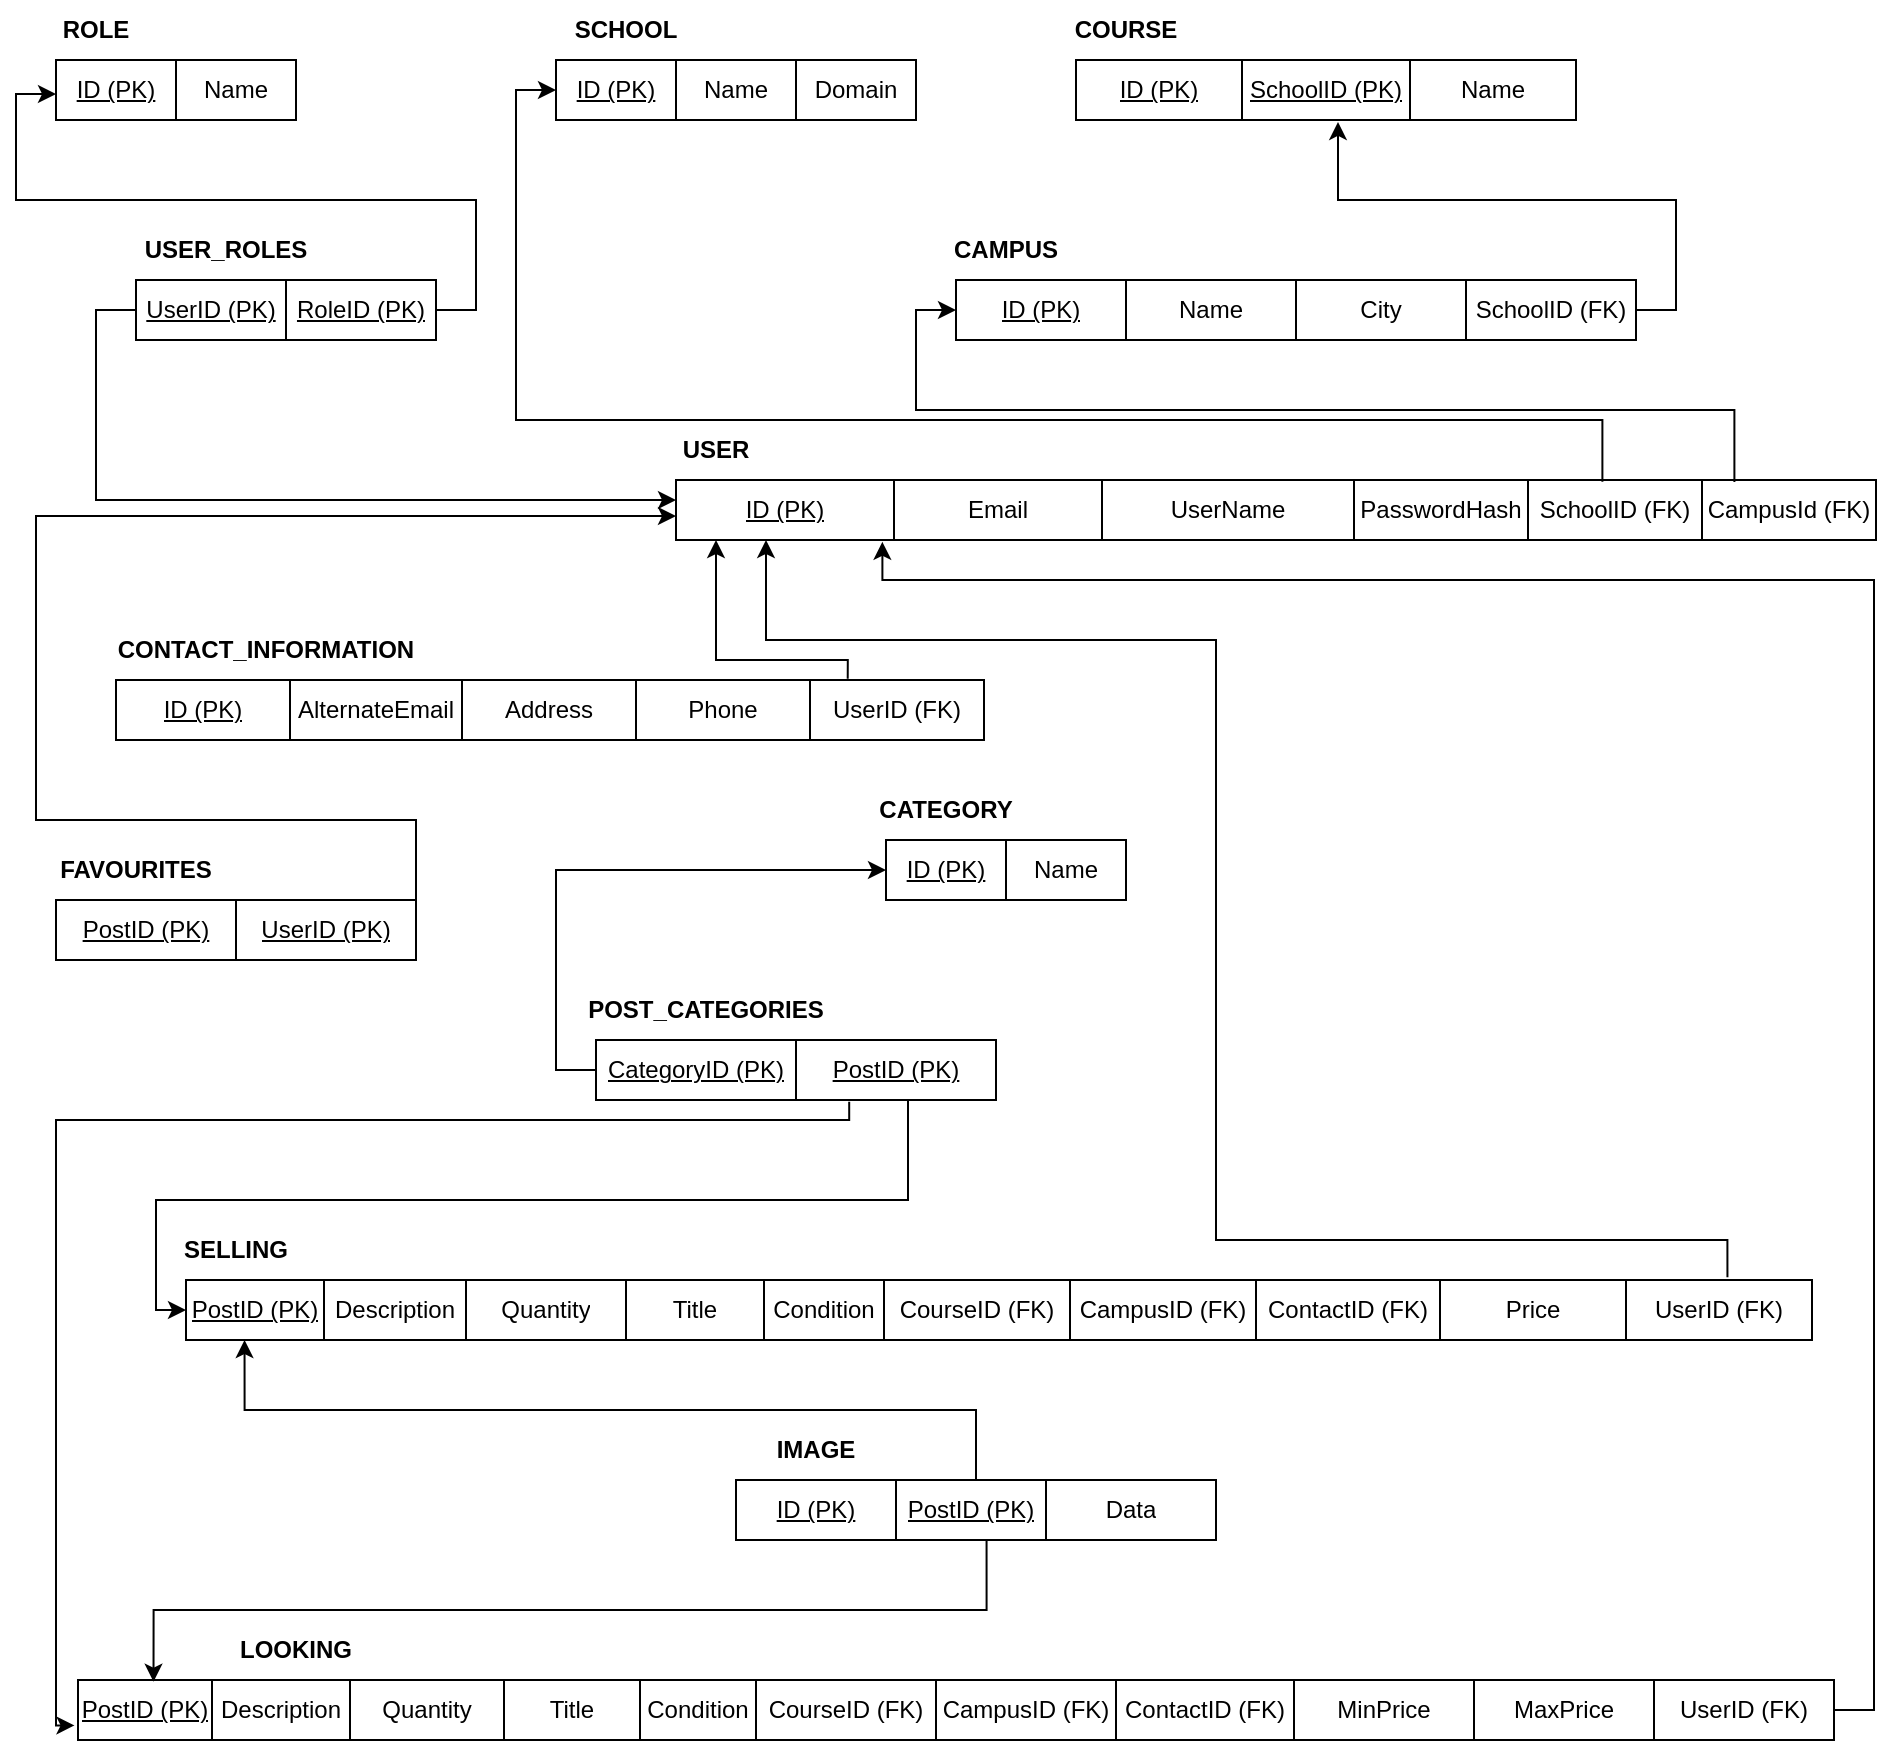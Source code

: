 <mxfile version="16.5.6" type="github">
  <diagram id="AKfI4c0ulszgOo2Bcc6o" name="Page-1">
    <mxGraphModel dx="1927" dy="1206" grid="1" gridSize="10" guides="1" tooltips="1" connect="1" arrows="1" fold="1" page="1" pageScale="1" pageWidth="850" pageHeight="1100" math="0" shadow="0">
      <root>
        <mxCell id="0" />
        <mxCell id="1" parent="0" />
        <mxCell id="g4I0UQG93zWOhLgiDqNm-1" value="&lt;b&gt;USER&lt;/b&gt;" style="text;html=1;strokeColor=none;fillColor=none;align=center;verticalAlign=middle;whiteSpace=wrap;rounded=0;" parent="1" vertex="1">
          <mxGeometry x="320" y="350" width="60" height="30" as="geometry" />
        </mxCell>
        <mxCell id="g4I0UQG93zWOhLgiDqNm-2" value="&lt;b&gt;ROLE&lt;/b&gt;" style="text;html=1;strokeColor=none;fillColor=none;align=center;verticalAlign=middle;whiteSpace=wrap;rounded=0;" parent="1" vertex="1">
          <mxGeometry x="10" y="140" width="60" height="30" as="geometry" />
        </mxCell>
        <mxCell id="g4I0UQG93zWOhLgiDqNm-3" value="&lt;b&gt;USER_ROLES&lt;/b&gt;" style="text;html=1;strokeColor=none;fillColor=none;align=center;verticalAlign=middle;whiteSpace=wrap;rounded=0;" parent="1" vertex="1">
          <mxGeometry x="60" y="250" width="90" height="30" as="geometry" />
        </mxCell>
        <mxCell id="g4I0UQG93zWOhLgiDqNm-4" value="&lt;b&gt;SELLING&lt;/b&gt;" style="text;html=1;strokeColor=none;fillColor=none;align=center;verticalAlign=middle;whiteSpace=wrap;rounded=0;" parent="1" vertex="1">
          <mxGeometry x="80" y="750" width="60" height="30" as="geometry" />
        </mxCell>
        <mxCell id="g4I0UQG93zWOhLgiDqNm-5" value="&lt;b&gt;CONTACT_INFORMATION&lt;/b&gt;" style="text;html=1;strokeColor=none;fillColor=none;align=center;verticalAlign=middle;whiteSpace=wrap;rounded=0;" parent="1" vertex="1">
          <mxGeometry x="50" y="450" width="150" height="30" as="geometry" />
        </mxCell>
        <mxCell id="g4I0UQG93zWOhLgiDqNm-6" value="&lt;b&gt;CAMPUS&lt;/b&gt;" style="text;html=1;strokeColor=none;fillColor=none;align=center;verticalAlign=middle;whiteSpace=wrap;rounded=0;" parent="1" vertex="1">
          <mxGeometry x="460" y="250" width="70" height="30" as="geometry" />
        </mxCell>
        <mxCell id="g4I0UQG93zWOhLgiDqNm-7" value="&lt;b&gt;SCHOOL&lt;/b&gt;" style="text;html=1;strokeColor=none;fillColor=none;align=center;verticalAlign=middle;whiteSpace=wrap;rounded=0;" parent="1" vertex="1">
          <mxGeometry x="270" y="140" width="70" height="30" as="geometry" />
        </mxCell>
        <mxCell id="g4I0UQG93zWOhLgiDqNm-8" value="&lt;b&gt;COURSE&lt;/b&gt;" style="text;html=1;strokeColor=none;fillColor=none;align=center;verticalAlign=middle;whiteSpace=wrap;rounded=0;" parent="1" vertex="1">
          <mxGeometry x="520" y="140" width="70" height="30" as="geometry" />
        </mxCell>
        <mxCell id="g4I0UQG93zWOhLgiDqNm-9" value="&lt;b&gt;CATEGORY&lt;/b&gt;" style="text;html=1;strokeColor=none;fillColor=none;align=center;verticalAlign=middle;whiteSpace=wrap;rounded=0;" parent="1" vertex="1">
          <mxGeometry x="425" y="530" width="80" height="30" as="geometry" />
        </mxCell>
        <mxCell id="g4I0UQG93zWOhLgiDqNm-10" value="&lt;b&gt;POST_CATEGORIES&lt;/b&gt;" style="text;html=1;strokeColor=none;fillColor=none;align=center;verticalAlign=middle;whiteSpace=wrap;rounded=0;" parent="1" vertex="1">
          <mxGeometry x="280" y="630" width="130" height="30" as="geometry" />
        </mxCell>
        <mxCell id="g4I0UQG93zWOhLgiDqNm-11" value="" style="shape=table;startSize=0;container=1;collapsible=0;childLayout=tableLayout;" parent="1" vertex="1">
          <mxGeometry x="330" y="380" width="600" height="30" as="geometry" />
        </mxCell>
        <mxCell id="g4I0UQG93zWOhLgiDqNm-12" value="" style="shape=tableRow;horizontal=0;startSize=0;swimlaneHead=0;swimlaneBody=0;top=0;left=0;bottom=0;right=0;collapsible=0;dropTarget=0;fillColor=none;points=[[0,0.5],[1,0.5]];portConstraint=eastwest;" parent="g4I0UQG93zWOhLgiDqNm-11" vertex="1">
          <mxGeometry width="600" height="30" as="geometry" />
        </mxCell>
        <mxCell id="g4I0UQG93zWOhLgiDqNm-13" value="&lt;u&gt;ID (PK)&lt;/u&gt;" style="shape=partialRectangle;html=1;whiteSpace=wrap;connectable=0;overflow=hidden;fillColor=none;top=0;left=0;bottom=0;right=0;pointerEvents=1;" parent="g4I0UQG93zWOhLgiDqNm-12" vertex="1">
          <mxGeometry width="109" height="30" as="geometry">
            <mxRectangle width="109" height="30" as="alternateBounds" />
          </mxGeometry>
        </mxCell>
        <mxCell id="g4I0UQG93zWOhLgiDqNm-14" value="Email" style="shape=partialRectangle;html=1;whiteSpace=wrap;connectable=0;overflow=hidden;fillColor=none;top=0;left=0;bottom=0;right=0;pointerEvents=1;" parent="g4I0UQG93zWOhLgiDqNm-12" vertex="1">
          <mxGeometry x="109" width="104" height="30" as="geometry">
            <mxRectangle width="104" height="30" as="alternateBounds" />
          </mxGeometry>
        </mxCell>
        <mxCell id="g4I0UQG93zWOhLgiDqNm-15" value="UserName" style="shape=partialRectangle;html=1;whiteSpace=wrap;connectable=0;overflow=hidden;fillColor=none;top=0;left=0;bottom=0;right=0;pointerEvents=1;" parent="g4I0UQG93zWOhLgiDqNm-12" vertex="1">
          <mxGeometry x="213" width="126" height="30" as="geometry">
            <mxRectangle width="126" height="30" as="alternateBounds" />
          </mxGeometry>
        </mxCell>
        <mxCell id="g4I0UQG93zWOhLgiDqNm-16" value="PasswordHash" style="shape=partialRectangle;html=1;whiteSpace=wrap;connectable=0;overflow=hidden;fillColor=none;top=0;left=0;bottom=0;right=0;pointerEvents=1;" parent="g4I0UQG93zWOhLgiDqNm-12" vertex="1">
          <mxGeometry x="339" width="87" height="30" as="geometry">
            <mxRectangle width="87" height="30" as="alternateBounds" />
          </mxGeometry>
        </mxCell>
        <mxCell id="g4I0UQG93zWOhLgiDqNm-17" value="SchoolID (FK)" style="shape=partialRectangle;html=1;whiteSpace=wrap;connectable=0;overflow=hidden;fillColor=none;top=0;left=0;bottom=0;right=0;pointerEvents=1;" parent="g4I0UQG93zWOhLgiDqNm-12" vertex="1">
          <mxGeometry x="426" width="87" height="30" as="geometry">
            <mxRectangle width="87" height="30" as="alternateBounds" />
          </mxGeometry>
        </mxCell>
        <mxCell id="g4I0UQG93zWOhLgiDqNm-18" value="CampusId (FK)" style="shape=partialRectangle;html=1;whiteSpace=wrap;connectable=0;overflow=hidden;fillColor=none;top=0;left=0;bottom=0;right=0;pointerEvents=1;" parent="g4I0UQG93zWOhLgiDqNm-12" vertex="1">
          <mxGeometry x="513" width="87" height="30" as="geometry">
            <mxRectangle width="87" height="30" as="alternateBounds" />
          </mxGeometry>
        </mxCell>
        <mxCell id="g4I0UQG93zWOhLgiDqNm-19" value="" style="shape=table;startSize=0;container=1;collapsible=0;childLayout=tableLayout;" parent="1" vertex="1">
          <mxGeometry x="20" y="170" width="120" height="30" as="geometry" />
        </mxCell>
        <mxCell id="g4I0UQG93zWOhLgiDqNm-20" value="" style="shape=tableRow;horizontal=0;startSize=0;swimlaneHead=0;swimlaneBody=0;top=0;left=0;bottom=0;right=0;collapsible=0;dropTarget=0;fillColor=none;points=[[0.45,1,0,0,45],[1,0.5,0,0,0]];portConstraint=eastwest;" parent="g4I0UQG93zWOhLgiDqNm-19" vertex="1">
          <mxGeometry width="120" height="30" as="geometry" />
        </mxCell>
        <mxCell id="g4I0UQG93zWOhLgiDqNm-21" value="&lt;u&gt;ID (PK)&lt;/u&gt;" style="shape=partialRectangle;html=1;whiteSpace=wrap;connectable=0;overflow=hidden;fillColor=none;top=0;left=0;bottom=0;right=0;pointerEvents=1;" parent="g4I0UQG93zWOhLgiDqNm-20" vertex="1">
          <mxGeometry width="60" height="30" as="geometry">
            <mxRectangle width="60" height="30" as="alternateBounds" />
          </mxGeometry>
        </mxCell>
        <mxCell id="g4I0UQG93zWOhLgiDqNm-22" value="Name" style="shape=partialRectangle;html=1;whiteSpace=wrap;connectable=0;overflow=hidden;fillColor=none;top=0;left=0;bottom=0;right=0;pointerEvents=1;" parent="g4I0UQG93zWOhLgiDqNm-20" vertex="1">
          <mxGeometry x="60" width="60" height="30" as="geometry">
            <mxRectangle width="60" height="30" as="alternateBounds" />
          </mxGeometry>
        </mxCell>
        <mxCell id="g4I0UQG93zWOhLgiDqNm-23" value="" style="shape=table;startSize=0;container=1;collapsible=0;childLayout=tableLayout;points=[[0,0,0,0,0],[0,0.27,0,0,0],[0,0.5,0,0,0],[0,0.73,0,0,0],[0,1,0,0,0],[0.1,1,0,0,0],[0.17,1,0,0,0],[0.25,0,0,0,0],[0.5,0,0,0,0],[0.5,1,0,0,0],[0.75,0,0,0,0],[0.75,1,0,0,0],[1,0,0,0,0],[1,0.27,0,0,0],[1,0.5,0,0,0],[1,0.77,0,0,0],[1,1,0,0,0]];" parent="1" vertex="1">
          <mxGeometry x="60" y="280" width="150" height="30" as="geometry" />
        </mxCell>
        <mxCell id="g4I0UQG93zWOhLgiDqNm-24" value="" style="shape=tableRow;horizontal=0;startSize=0;swimlaneHead=0;swimlaneBody=0;top=0;left=0;bottom=0;right=0;collapsible=0;dropTarget=0;fillColor=none;points=[[0,0.5],[1,0.5]];portConstraint=eastwest;" parent="g4I0UQG93zWOhLgiDqNm-23" vertex="1">
          <mxGeometry width="150" height="30" as="geometry" />
        </mxCell>
        <mxCell id="g4I0UQG93zWOhLgiDqNm-25" value="&lt;u&gt;UserID (PK)&lt;/u&gt;" style="shape=partialRectangle;html=1;whiteSpace=wrap;connectable=0;overflow=hidden;fillColor=none;top=0;left=0;bottom=0;right=0;pointerEvents=1;" parent="g4I0UQG93zWOhLgiDqNm-24" vertex="1">
          <mxGeometry width="75" height="30" as="geometry">
            <mxRectangle width="75" height="30" as="alternateBounds" />
          </mxGeometry>
        </mxCell>
        <mxCell id="g4I0UQG93zWOhLgiDqNm-26" value="&lt;u&gt;RoleID (PK)&lt;/u&gt;" style="shape=partialRectangle;html=1;whiteSpace=wrap;connectable=0;overflow=hidden;fillColor=none;top=0;left=0;bottom=0;right=0;pointerEvents=1;" parent="g4I0UQG93zWOhLgiDqNm-24" vertex="1">
          <mxGeometry x="75" width="75" height="30" as="geometry">
            <mxRectangle width="75" height="30" as="alternateBounds" />
          </mxGeometry>
        </mxCell>
        <mxCell id="g4I0UQG93zWOhLgiDqNm-27" value="" style="shape=table;startSize=0;container=1;collapsible=0;childLayout=tableLayout;" parent="1" vertex="1">
          <mxGeometry x="85" y="780" width="813" height="30" as="geometry" />
        </mxCell>
        <mxCell id="g4I0UQG93zWOhLgiDqNm-28" value="" style="shape=tableRow;horizontal=0;startSize=0;swimlaneHead=0;swimlaneBody=0;top=0;left=0;bottom=0;right=0;collapsible=0;dropTarget=0;fillColor=none;points=[[0,0.5],[1,0.5]];portConstraint=eastwest;" parent="g4I0UQG93zWOhLgiDqNm-27" vertex="1">
          <mxGeometry width="813" height="30" as="geometry" />
        </mxCell>
        <mxCell id="g4I0UQG93zWOhLgiDqNm-29" value="&lt;u&gt;PostID (PK)&lt;/u&gt;" style="shape=partialRectangle;html=1;whiteSpace=wrap;connectable=0;overflow=hidden;fillColor=none;top=0;left=0;bottom=0;right=0;pointerEvents=1;" parent="g4I0UQG93zWOhLgiDqNm-28" vertex="1">
          <mxGeometry width="69" height="30" as="geometry">
            <mxRectangle width="69" height="30" as="alternateBounds" />
          </mxGeometry>
        </mxCell>
        <mxCell id="g4I0UQG93zWOhLgiDqNm-30" value="Description" style="shape=partialRectangle;html=1;whiteSpace=wrap;connectable=0;overflow=hidden;fillColor=none;top=0;left=0;bottom=0;right=0;pointerEvents=1;" parent="g4I0UQG93zWOhLgiDqNm-28" vertex="1">
          <mxGeometry x="69" width="71" height="30" as="geometry">
            <mxRectangle width="71" height="30" as="alternateBounds" />
          </mxGeometry>
        </mxCell>
        <mxCell id="g4I0UQG93zWOhLgiDqNm-31" value="Quantity" style="shape=partialRectangle;html=1;whiteSpace=wrap;connectable=0;overflow=hidden;fillColor=none;top=0;left=0;bottom=0;right=0;pointerEvents=1;" parent="g4I0UQG93zWOhLgiDqNm-28" vertex="1">
          <mxGeometry x="140" width="80" height="30" as="geometry">
            <mxRectangle width="80" height="30" as="alternateBounds" />
          </mxGeometry>
        </mxCell>
        <mxCell id="g4I0UQG93zWOhLgiDqNm-32" value="Title" style="shape=partialRectangle;html=1;whiteSpace=wrap;connectable=0;overflow=hidden;fillColor=none;top=0;left=0;bottom=0;right=0;pointerEvents=1;" parent="g4I0UQG93zWOhLgiDqNm-28" vertex="1">
          <mxGeometry x="220" width="69" height="30" as="geometry">
            <mxRectangle width="69" height="30" as="alternateBounds" />
          </mxGeometry>
        </mxCell>
        <mxCell id="g4I0UQG93zWOhLgiDqNm-33" value="Condition" style="shape=partialRectangle;html=1;whiteSpace=wrap;connectable=0;overflow=hidden;fillColor=none;top=0;left=0;bottom=0;right=0;pointerEvents=1;" parent="g4I0UQG93zWOhLgiDqNm-28" vertex="1">
          <mxGeometry x="289" width="60" height="30" as="geometry">
            <mxRectangle width="60" height="30" as="alternateBounds" />
          </mxGeometry>
        </mxCell>
        <mxCell id="g4I0UQG93zWOhLgiDqNm-65" value="CourseID (FK)" style="shape=partialRectangle;html=1;whiteSpace=wrap;connectable=0;overflow=hidden;fillColor=none;top=0;left=0;bottom=0;right=0;pointerEvents=1;" parent="g4I0UQG93zWOhLgiDqNm-28" vertex="1">
          <mxGeometry x="349" width="93" height="30" as="geometry">
            <mxRectangle width="93" height="30" as="alternateBounds" />
          </mxGeometry>
        </mxCell>
        <mxCell id="g4I0UQG93zWOhLgiDqNm-66" value="CampusID (FK)" style="shape=partialRectangle;html=1;whiteSpace=wrap;connectable=0;overflow=hidden;fillColor=none;top=0;left=0;bottom=0;right=0;pointerEvents=1;" parent="g4I0UQG93zWOhLgiDqNm-28" vertex="1">
          <mxGeometry x="442" width="93" height="30" as="geometry">
            <mxRectangle width="93" height="30" as="alternateBounds" />
          </mxGeometry>
        </mxCell>
        <mxCell id="g4I0UQG93zWOhLgiDqNm-67" value="ContactID (FK)" style="shape=partialRectangle;html=1;whiteSpace=wrap;connectable=0;overflow=hidden;fillColor=none;top=0;left=0;bottom=0;right=0;pointerEvents=1;" parent="g4I0UQG93zWOhLgiDqNm-28" vertex="1">
          <mxGeometry x="535" width="92" height="30" as="geometry">
            <mxRectangle width="92" height="30" as="alternateBounds" />
          </mxGeometry>
        </mxCell>
        <mxCell id="g4I0UQG93zWOhLgiDqNm-105" value="Price" style="shape=partialRectangle;html=1;whiteSpace=wrap;connectable=0;overflow=hidden;fillColor=none;top=0;left=0;bottom=0;right=0;pointerEvents=1;" parent="g4I0UQG93zWOhLgiDqNm-28" vertex="1">
          <mxGeometry x="627" width="93" height="30" as="geometry">
            <mxRectangle width="93" height="30" as="alternateBounds" />
          </mxGeometry>
        </mxCell>
        <mxCell id="NINlyLTdHas7buEm1NTN-18" value="UserID (FK)" style="shape=partialRectangle;html=1;whiteSpace=wrap;connectable=0;overflow=hidden;fillColor=none;top=0;left=0;bottom=0;right=0;pointerEvents=1;" vertex="1" parent="g4I0UQG93zWOhLgiDqNm-28">
          <mxGeometry x="720" width="93" height="30" as="geometry">
            <mxRectangle width="93" height="30" as="alternateBounds" />
          </mxGeometry>
        </mxCell>
        <mxCell id="g4I0UQG93zWOhLgiDqNm-34" value="" style="shape=table;startSize=0;container=1;collapsible=0;childLayout=tableLayout;" parent="1" vertex="1">
          <mxGeometry x="270" y="170" width="180" height="30" as="geometry" />
        </mxCell>
        <mxCell id="g4I0UQG93zWOhLgiDqNm-35" value="" style="shape=tableRow;horizontal=0;startSize=0;swimlaneHead=0;swimlaneBody=0;top=0;left=0;bottom=0;right=0;collapsible=0;dropTarget=0;fillColor=none;points=[[0,0.5],[1,0.5]];portConstraint=eastwest;" parent="g4I0UQG93zWOhLgiDqNm-34" vertex="1">
          <mxGeometry width="180" height="30" as="geometry" />
        </mxCell>
        <mxCell id="g4I0UQG93zWOhLgiDqNm-36" value="&lt;u&gt;ID (PK)&lt;/u&gt;" style="shape=partialRectangle;html=1;whiteSpace=wrap;connectable=0;overflow=hidden;fillColor=none;top=0;left=0;bottom=0;right=0;pointerEvents=1;" parent="g4I0UQG93zWOhLgiDqNm-35" vertex="1">
          <mxGeometry width="60" height="30" as="geometry">
            <mxRectangle width="60" height="30" as="alternateBounds" />
          </mxGeometry>
        </mxCell>
        <mxCell id="g4I0UQG93zWOhLgiDqNm-37" value="Name" style="shape=partialRectangle;html=1;whiteSpace=wrap;connectable=0;overflow=hidden;fillColor=none;top=0;left=0;bottom=0;right=0;pointerEvents=1;" parent="g4I0UQG93zWOhLgiDqNm-35" vertex="1">
          <mxGeometry x="60" width="60" height="30" as="geometry">
            <mxRectangle width="60" height="30" as="alternateBounds" />
          </mxGeometry>
        </mxCell>
        <mxCell id="g4I0UQG93zWOhLgiDqNm-38" value="Domain" style="shape=partialRectangle;html=1;whiteSpace=wrap;connectable=0;overflow=hidden;fillColor=none;top=0;left=0;bottom=0;right=0;pointerEvents=1;" parent="g4I0UQG93zWOhLgiDqNm-35" vertex="1">
          <mxGeometry x="120" width="60" height="30" as="geometry">
            <mxRectangle width="60" height="30" as="alternateBounds" />
          </mxGeometry>
        </mxCell>
        <mxCell id="g4I0UQG93zWOhLgiDqNm-39" value="" style="shape=table;startSize=0;container=1;collapsible=0;childLayout=tableLayout;" parent="1" vertex="1">
          <mxGeometry x="470" y="280" width="340" height="30" as="geometry" />
        </mxCell>
        <mxCell id="g4I0UQG93zWOhLgiDqNm-40" value="" style="shape=tableRow;horizontal=0;startSize=0;swimlaneHead=0;swimlaneBody=0;top=0;left=0;bottom=0;right=0;collapsible=0;dropTarget=0;fillColor=none;points=[[0,0.5],[1,0.5]];portConstraint=eastwest;" parent="g4I0UQG93zWOhLgiDqNm-39" vertex="1">
          <mxGeometry width="340" height="30" as="geometry" />
        </mxCell>
        <mxCell id="g4I0UQG93zWOhLgiDqNm-41" value="&lt;u&gt;ID (PK)&lt;/u&gt;" style="shape=partialRectangle;html=1;whiteSpace=wrap;connectable=0;overflow=hidden;fillColor=none;top=0;left=0;bottom=0;right=0;pointerEvents=1;" parent="g4I0UQG93zWOhLgiDqNm-40" vertex="1">
          <mxGeometry width="85" height="30" as="geometry">
            <mxRectangle width="85" height="30" as="alternateBounds" />
          </mxGeometry>
        </mxCell>
        <mxCell id="g4I0UQG93zWOhLgiDqNm-42" value="Name" style="shape=partialRectangle;html=1;whiteSpace=wrap;connectable=0;overflow=hidden;fillColor=none;top=0;left=0;bottom=0;right=0;pointerEvents=1;" parent="g4I0UQG93zWOhLgiDqNm-40" vertex="1">
          <mxGeometry x="85" width="85" height="30" as="geometry">
            <mxRectangle width="85" height="30" as="alternateBounds" />
          </mxGeometry>
        </mxCell>
        <mxCell id="g4I0UQG93zWOhLgiDqNm-43" value="City" style="shape=partialRectangle;html=1;whiteSpace=wrap;connectable=0;overflow=hidden;fillColor=none;top=0;left=0;bottom=0;right=0;pointerEvents=1;" parent="g4I0UQG93zWOhLgiDqNm-40" vertex="1">
          <mxGeometry x="170" width="85" height="30" as="geometry">
            <mxRectangle width="85" height="30" as="alternateBounds" />
          </mxGeometry>
        </mxCell>
        <mxCell id="g4I0UQG93zWOhLgiDqNm-44" value="SchoolID (FK)" style="shape=partialRectangle;html=1;whiteSpace=wrap;connectable=0;overflow=hidden;fillColor=none;top=0;left=0;bottom=0;right=0;pointerEvents=1;" parent="g4I0UQG93zWOhLgiDqNm-40" vertex="1">
          <mxGeometry x="255" width="85" height="30" as="geometry">
            <mxRectangle width="85" height="30" as="alternateBounds" />
          </mxGeometry>
        </mxCell>
        <mxCell id="g4I0UQG93zWOhLgiDqNm-45" value="" style="shape=table;startSize=0;container=1;collapsible=0;childLayout=tableLayout;" parent="1" vertex="1">
          <mxGeometry x="530" y="170" width="250" height="30" as="geometry" />
        </mxCell>
        <mxCell id="g4I0UQG93zWOhLgiDqNm-46" value="" style="shape=tableRow;horizontal=0;startSize=0;swimlaneHead=0;swimlaneBody=0;top=0;left=0;bottom=0;right=0;collapsible=0;dropTarget=0;fillColor=none;points=[[0,0.5],[1,0.5]];portConstraint=eastwest;" parent="g4I0UQG93zWOhLgiDqNm-45" vertex="1">
          <mxGeometry width="250" height="30" as="geometry" />
        </mxCell>
        <mxCell id="g4I0UQG93zWOhLgiDqNm-47" value="&lt;u&gt;ID (PK)&lt;/u&gt;" style="shape=partialRectangle;html=1;whiteSpace=wrap;connectable=0;overflow=hidden;fillColor=none;top=0;left=0;bottom=0;right=0;pointerEvents=1;" parent="g4I0UQG93zWOhLgiDqNm-46" vertex="1">
          <mxGeometry width="83" height="30" as="geometry">
            <mxRectangle width="83" height="30" as="alternateBounds" />
          </mxGeometry>
        </mxCell>
        <mxCell id="g4I0UQG93zWOhLgiDqNm-48" value="&lt;u&gt;SchoolID (PK)&lt;/u&gt;" style="shape=partialRectangle;html=1;whiteSpace=wrap;connectable=0;overflow=hidden;fillColor=none;top=0;left=0;bottom=0;right=0;pointerEvents=1;" parent="g4I0UQG93zWOhLgiDqNm-46" vertex="1">
          <mxGeometry x="83" width="84" height="30" as="geometry">
            <mxRectangle width="84" height="30" as="alternateBounds" />
          </mxGeometry>
        </mxCell>
        <mxCell id="g4I0UQG93zWOhLgiDqNm-49" value="Name" style="shape=partialRectangle;html=1;whiteSpace=wrap;connectable=0;overflow=hidden;fillColor=none;top=0;left=0;bottom=0;right=0;pointerEvents=1;" parent="g4I0UQG93zWOhLgiDqNm-46" vertex="1">
          <mxGeometry x="167" width="83" height="30" as="geometry">
            <mxRectangle width="83" height="30" as="alternateBounds" />
          </mxGeometry>
        </mxCell>
        <mxCell id="g4I0UQG93zWOhLgiDqNm-50" value="" style="shape=table;startSize=0;container=1;collapsible=0;childLayout=tableLayout;" parent="1" vertex="1">
          <mxGeometry x="435" y="560" width="120" height="30" as="geometry" />
        </mxCell>
        <mxCell id="g4I0UQG93zWOhLgiDqNm-51" value="" style="shape=tableRow;horizontal=0;startSize=0;swimlaneHead=0;swimlaneBody=0;top=0;left=0;bottom=0;right=0;collapsible=0;dropTarget=0;fillColor=none;points=[[0,0.5],[1,0.5]];portConstraint=eastwest;" parent="g4I0UQG93zWOhLgiDqNm-50" vertex="1">
          <mxGeometry width="120" height="30" as="geometry" />
        </mxCell>
        <mxCell id="g4I0UQG93zWOhLgiDqNm-52" value="&lt;u&gt;ID (PK)&lt;/u&gt;" style="shape=partialRectangle;html=1;whiteSpace=wrap;connectable=0;overflow=hidden;fillColor=none;top=0;left=0;bottom=0;right=0;pointerEvents=1;" parent="g4I0UQG93zWOhLgiDqNm-51" vertex="1">
          <mxGeometry width="60" height="30" as="geometry">
            <mxRectangle width="60" height="30" as="alternateBounds" />
          </mxGeometry>
        </mxCell>
        <mxCell id="g4I0UQG93zWOhLgiDqNm-53" value="Name" style="shape=partialRectangle;html=1;whiteSpace=wrap;connectable=0;overflow=hidden;fillColor=none;top=0;left=0;bottom=0;right=0;pointerEvents=1;" parent="g4I0UQG93zWOhLgiDqNm-51" vertex="1">
          <mxGeometry x="60" width="60" height="30" as="geometry">
            <mxRectangle width="60" height="30" as="alternateBounds" />
          </mxGeometry>
        </mxCell>
        <mxCell id="g4I0UQG93zWOhLgiDqNm-54" value="" style="shape=table;startSize=0;container=1;collapsible=0;childLayout=tableLayout;" parent="1" vertex="1">
          <mxGeometry x="290" y="660" width="200" height="30" as="geometry" />
        </mxCell>
        <mxCell id="g4I0UQG93zWOhLgiDqNm-55" value="" style="shape=tableRow;horizontal=0;startSize=0;swimlaneHead=0;swimlaneBody=0;top=0;left=0;bottom=0;right=0;collapsible=0;dropTarget=0;fillColor=none;points=[[0,0.5],[1,0.5]];portConstraint=eastwest;" parent="g4I0UQG93zWOhLgiDqNm-54" vertex="1">
          <mxGeometry width="200" height="30" as="geometry" />
        </mxCell>
        <mxCell id="g4I0UQG93zWOhLgiDqNm-56" value="&lt;u&gt;CategoryID (PK)&lt;/u&gt;" style="shape=partialRectangle;html=1;whiteSpace=wrap;connectable=0;overflow=hidden;fillColor=none;top=0;left=0;bottom=0;right=0;pointerEvents=1;" parent="g4I0UQG93zWOhLgiDqNm-55" vertex="1">
          <mxGeometry width="100" height="30" as="geometry">
            <mxRectangle width="100" height="30" as="alternateBounds" />
          </mxGeometry>
        </mxCell>
        <mxCell id="g4I0UQG93zWOhLgiDqNm-57" value="&lt;u&gt;PostID (PK)&lt;/u&gt;" style="shape=partialRectangle;html=1;whiteSpace=wrap;connectable=0;overflow=hidden;fillColor=none;top=0;left=0;bottom=0;right=0;pointerEvents=1;" parent="g4I0UQG93zWOhLgiDqNm-55" vertex="1">
          <mxGeometry x="100" width="100" height="30" as="geometry">
            <mxRectangle width="100" height="30" as="alternateBounds" />
          </mxGeometry>
        </mxCell>
        <mxCell id="g4I0UQG93zWOhLgiDqNm-59" value="&lt;b&gt;IMAGE&lt;/b&gt;" style="text;html=1;strokeColor=none;fillColor=none;align=center;verticalAlign=middle;whiteSpace=wrap;rounded=0;" parent="1" vertex="1">
          <mxGeometry x="370" y="850" width="60" height="30" as="geometry" />
        </mxCell>
        <mxCell id="g4I0UQG93zWOhLgiDqNm-60" value="" style="shape=table;startSize=0;container=1;collapsible=0;childLayout=tableLayout;" parent="1" vertex="1">
          <mxGeometry x="360" y="880" width="240" height="30" as="geometry" />
        </mxCell>
        <mxCell id="g4I0UQG93zWOhLgiDqNm-61" value="" style="shape=tableRow;horizontal=0;startSize=0;swimlaneHead=0;swimlaneBody=0;top=0;left=0;bottom=0;right=0;collapsible=0;dropTarget=0;fillColor=none;points=[[0,0.5],[1,0.5]];portConstraint=eastwest;" parent="g4I0UQG93zWOhLgiDqNm-60" vertex="1">
          <mxGeometry width="240" height="30" as="geometry" />
        </mxCell>
        <mxCell id="g4I0UQG93zWOhLgiDqNm-62" value="&lt;u&gt;ID (PK)&lt;/u&gt;" style="shape=partialRectangle;html=1;whiteSpace=wrap;connectable=0;overflow=hidden;fillColor=none;top=0;left=0;bottom=0;right=0;pointerEvents=1;" parent="g4I0UQG93zWOhLgiDqNm-61" vertex="1">
          <mxGeometry width="80" height="30" as="geometry">
            <mxRectangle width="80" height="30" as="alternateBounds" />
          </mxGeometry>
        </mxCell>
        <mxCell id="g4I0UQG93zWOhLgiDqNm-63" value="&lt;u&gt;PostID (PK)&lt;/u&gt;" style="shape=partialRectangle;html=1;whiteSpace=wrap;connectable=0;overflow=hidden;fillColor=none;top=0;left=0;bottom=0;right=0;pointerEvents=1;" parent="g4I0UQG93zWOhLgiDqNm-61" vertex="1">
          <mxGeometry x="80" width="75" height="30" as="geometry">
            <mxRectangle width="75" height="30" as="alternateBounds" />
          </mxGeometry>
        </mxCell>
        <mxCell id="g4I0UQG93zWOhLgiDqNm-64" value="Data" style="shape=partialRectangle;html=1;whiteSpace=wrap;connectable=0;overflow=hidden;fillColor=none;top=0;left=0;bottom=0;right=0;pointerEvents=1;" parent="g4I0UQG93zWOhLgiDqNm-61" vertex="1">
          <mxGeometry x="155" width="85" height="30" as="geometry">
            <mxRectangle width="85" height="30" as="alternateBounds" />
          </mxGeometry>
        </mxCell>
        <mxCell id="g4I0UQG93zWOhLgiDqNm-68" value="" style="shape=table;startSize=0;container=1;collapsible=0;childLayout=tableLayout;" parent="1" vertex="1">
          <mxGeometry x="50" y="480" width="434" height="30" as="geometry" />
        </mxCell>
        <mxCell id="g4I0UQG93zWOhLgiDqNm-69" value="" style="shape=tableRow;horizontal=0;startSize=0;swimlaneHead=0;swimlaneBody=0;top=0;left=0;bottom=0;right=0;collapsible=0;dropTarget=0;fillColor=none;points=[[0,0.5],[1,0.5]];portConstraint=eastwest;" parent="g4I0UQG93zWOhLgiDqNm-68" vertex="1">
          <mxGeometry width="434" height="30" as="geometry" />
        </mxCell>
        <mxCell id="g4I0UQG93zWOhLgiDqNm-70" value="&lt;u&gt;ID (PK)&lt;/u&gt;" style="shape=partialRectangle;html=1;whiteSpace=wrap;connectable=0;overflow=hidden;fillColor=none;top=0;left=0;bottom=0;right=0;pointerEvents=1;" parent="g4I0UQG93zWOhLgiDqNm-69" vertex="1">
          <mxGeometry width="87" height="30" as="geometry">
            <mxRectangle width="87" height="30" as="alternateBounds" />
          </mxGeometry>
        </mxCell>
        <mxCell id="g4I0UQG93zWOhLgiDqNm-71" value="AlternateEmail" style="shape=partialRectangle;html=1;whiteSpace=wrap;connectable=0;overflow=hidden;fillColor=none;top=0;left=0;bottom=0;right=0;pointerEvents=1;" parent="g4I0UQG93zWOhLgiDqNm-69" vertex="1">
          <mxGeometry x="87" width="86" height="30" as="geometry">
            <mxRectangle width="86" height="30" as="alternateBounds" />
          </mxGeometry>
        </mxCell>
        <mxCell id="g4I0UQG93zWOhLgiDqNm-72" value="Address" style="shape=partialRectangle;html=1;whiteSpace=wrap;connectable=0;overflow=hidden;fillColor=none;top=0;left=0;bottom=0;right=0;pointerEvents=1;" parent="g4I0UQG93zWOhLgiDqNm-69" vertex="1">
          <mxGeometry x="173" width="87" height="30" as="geometry">
            <mxRectangle width="87" height="30" as="alternateBounds" />
          </mxGeometry>
        </mxCell>
        <mxCell id="g4I0UQG93zWOhLgiDqNm-73" value="Phone" style="shape=partialRectangle;html=1;whiteSpace=wrap;connectable=0;overflow=hidden;fillColor=none;top=0;left=0;bottom=0;right=0;pointerEvents=1;" parent="g4I0UQG93zWOhLgiDqNm-69" vertex="1">
          <mxGeometry x="260" width="87" height="30" as="geometry">
            <mxRectangle width="87" height="30" as="alternateBounds" />
          </mxGeometry>
        </mxCell>
        <mxCell id="g4I0UQG93zWOhLgiDqNm-75" value="UserID (FK)" style="shape=partialRectangle;html=1;whiteSpace=wrap;connectable=0;overflow=hidden;fillColor=none;top=0;left=0;bottom=0;right=0;pointerEvents=1;" parent="g4I0UQG93zWOhLgiDqNm-69" vertex="1">
          <mxGeometry x="347" width="87" height="30" as="geometry">
            <mxRectangle width="87" height="30" as="alternateBounds" />
          </mxGeometry>
        </mxCell>
        <mxCell id="g4I0UQG93zWOhLgiDqNm-94" value="&lt;b&gt;LOOKING&lt;/b&gt;" style="text;html=1;strokeColor=none;fillColor=none;align=center;verticalAlign=middle;whiteSpace=wrap;rounded=0;" parent="1" vertex="1">
          <mxGeometry x="110" y="950" width="60" height="30" as="geometry" />
        </mxCell>
        <mxCell id="g4I0UQG93zWOhLgiDqNm-95" value="" style="shape=table;startSize=0;container=1;collapsible=0;childLayout=tableLayout;" parent="1" vertex="1">
          <mxGeometry x="31" y="980" width="878" height="30" as="geometry" />
        </mxCell>
        <mxCell id="g4I0UQG93zWOhLgiDqNm-96" value="" style="shape=tableRow;horizontal=0;startSize=0;swimlaneHead=0;swimlaneBody=0;top=0;left=0;bottom=0;right=0;collapsible=0;dropTarget=0;fillColor=none;points=[[0,0.5],[1,0.5]];portConstraint=eastwest;" parent="g4I0UQG93zWOhLgiDqNm-95" vertex="1">
          <mxGeometry width="878" height="30" as="geometry" />
        </mxCell>
        <mxCell id="g4I0UQG93zWOhLgiDqNm-97" value="&lt;u&gt;PostID (PK)&lt;/u&gt;" style="shape=partialRectangle;html=1;whiteSpace=wrap;connectable=0;overflow=hidden;fillColor=none;top=0;left=0;bottom=0;right=0;pointerEvents=1;" parent="g4I0UQG93zWOhLgiDqNm-96" vertex="1">
          <mxGeometry width="67" height="30" as="geometry">
            <mxRectangle width="67" height="30" as="alternateBounds" />
          </mxGeometry>
        </mxCell>
        <mxCell id="g4I0UQG93zWOhLgiDqNm-98" value="Description" style="shape=partialRectangle;html=1;whiteSpace=wrap;connectable=0;overflow=hidden;fillColor=none;top=0;left=0;bottom=0;right=0;pointerEvents=1;" parent="g4I0UQG93zWOhLgiDqNm-96" vertex="1">
          <mxGeometry x="67" width="69" height="30" as="geometry">
            <mxRectangle width="69" height="30" as="alternateBounds" />
          </mxGeometry>
        </mxCell>
        <mxCell id="g4I0UQG93zWOhLgiDqNm-99" value="Quantity" style="shape=partialRectangle;html=1;whiteSpace=wrap;connectable=0;overflow=hidden;fillColor=none;top=0;left=0;bottom=0;right=0;pointerEvents=1;" parent="g4I0UQG93zWOhLgiDqNm-96" vertex="1">
          <mxGeometry x="136" width="77" height="30" as="geometry">
            <mxRectangle width="77" height="30" as="alternateBounds" />
          </mxGeometry>
        </mxCell>
        <mxCell id="g4I0UQG93zWOhLgiDqNm-100" value="Title" style="shape=partialRectangle;html=1;whiteSpace=wrap;connectable=0;overflow=hidden;fillColor=none;top=0;left=0;bottom=0;right=0;pointerEvents=1;" parent="g4I0UQG93zWOhLgiDqNm-96" vertex="1">
          <mxGeometry x="213" width="68" height="30" as="geometry">
            <mxRectangle width="68" height="30" as="alternateBounds" />
          </mxGeometry>
        </mxCell>
        <mxCell id="g4I0UQG93zWOhLgiDqNm-101" value="Condition" style="shape=partialRectangle;html=1;whiteSpace=wrap;connectable=0;overflow=hidden;fillColor=none;top=0;left=0;bottom=0;right=0;pointerEvents=1;" parent="g4I0UQG93zWOhLgiDqNm-96" vertex="1">
          <mxGeometry x="281" width="58" height="30" as="geometry">
            <mxRectangle width="58" height="30" as="alternateBounds" />
          </mxGeometry>
        </mxCell>
        <mxCell id="g4I0UQG93zWOhLgiDqNm-102" value="CourseID (FK)" style="shape=partialRectangle;html=1;whiteSpace=wrap;connectable=0;overflow=hidden;fillColor=none;top=0;left=0;bottom=0;right=0;pointerEvents=1;" parent="g4I0UQG93zWOhLgiDqNm-96" vertex="1">
          <mxGeometry x="339" width="90" height="30" as="geometry">
            <mxRectangle width="90" height="30" as="alternateBounds" />
          </mxGeometry>
        </mxCell>
        <mxCell id="g4I0UQG93zWOhLgiDqNm-103" value="CampusID (FK)" style="shape=partialRectangle;html=1;whiteSpace=wrap;connectable=0;overflow=hidden;fillColor=none;top=0;left=0;bottom=0;right=0;pointerEvents=1;" parent="g4I0UQG93zWOhLgiDqNm-96" vertex="1">
          <mxGeometry x="429" width="90" height="30" as="geometry">
            <mxRectangle width="90" height="30" as="alternateBounds" />
          </mxGeometry>
        </mxCell>
        <mxCell id="g4I0UQG93zWOhLgiDqNm-104" value="ContactID (FK)" style="shape=partialRectangle;html=1;whiteSpace=wrap;connectable=0;overflow=hidden;fillColor=none;top=0;left=0;bottom=0;right=0;pointerEvents=1;" parent="g4I0UQG93zWOhLgiDqNm-96" vertex="1">
          <mxGeometry x="519" width="89" height="30" as="geometry">
            <mxRectangle width="89" height="30" as="alternateBounds" />
          </mxGeometry>
        </mxCell>
        <mxCell id="g4I0UQG93zWOhLgiDqNm-107" value="MinPrice" style="shape=partialRectangle;html=1;whiteSpace=wrap;connectable=0;overflow=hidden;fillColor=none;top=0;left=0;bottom=0;right=0;pointerEvents=1;" parent="g4I0UQG93zWOhLgiDqNm-96" vertex="1">
          <mxGeometry x="608" width="90" height="30" as="geometry">
            <mxRectangle width="90" height="30" as="alternateBounds" />
          </mxGeometry>
        </mxCell>
        <mxCell id="g4I0UQG93zWOhLgiDqNm-106" value="MaxPrice" style="shape=partialRectangle;html=1;whiteSpace=wrap;connectable=0;overflow=hidden;fillColor=none;top=0;left=0;bottom=0;right=0;pointerEvents=1;" parent="g4I0UQG93zWOhLgiDqNm-96" vertex="1">
          <mxGeometry x="698" width="90" height="30" as="geometry">
            <mxRectangle width="90" height="30" as="alternateBounds" />
          </mxGeometry>
        </mxCell>
        <mxCell id="NINlyLTdHas7buEm1NTN-17" value="UserID (FK)" style="shape=partialRectangle;html=1;whiteSpace=wrap;connectable=0;overflow=hidden;fillColor=none;top=0;left=0;bottom=0;right=0;pointerEvents=1;" vertex="1" parent="g4I0UQG93zWOhLgiDqNm-96">
          <mxGeometry x="788" width="90" height="30" as="geometry">
            <mxRectangle width="90" height="30" as="alternateBounds" />
          </mxGeometry>
        </mxCell>
        <mxCell id="g4I0UQG93zWOhLgiDqNm-109" value="&lt;b&gt;FAVOURITES&lt;/b&gt;" style="text;html=1;strokeColor=none;fillColor=none;align=center;verticalAlign=middle;whiteSpace=wrap;rounded=0;" parent="1" vertex="1">
          <mxGeometry x="20" y="560" width="80" height="30" as="geometry" />
        </mxCell>
        <mxCell id="g4I0UQG93zWOhLgiDqNm-110" value="" style="shape=table;startSize=0;container=1;collapsible=0;childLayout=tableLayout;" parent="1" vertex="1">
          <mxGeometry x="20" y="590" width="180" height="30" as="geometry" />
        </mxCell>
        <mxCell id="g4I0UQG93zWOhLgiDqNm-111" value="" style="shape=tableRow;horizontal=0;startSize=0;swimlaneHead=0;swimlaneBody=0;top=0;left=0;bottom=0;right=0;collapsible=0;dropTarget=0;fillColor=none;points=[[0,0.5],[1,0.5]];portConstraint=eastwest;" parent="g4I0UQG93zWOhLgiDqNm-110" vertex="1">
          <mxGeometry width="180" height="30" as="geometry" />
        </mxCell>
        <mxCell id="g4I0UQG93zWOhLgiDqNm-112" value="&lt;u&gt;PostID (PK)&lt;/u&gt;" style="shape=partialRectangle;html=1;whiteSpace=wrap;connectable=0;overflow=hidden;fillColor=none;top=0;left=0;bottom=0;right=0;pointerEvents=1;" parent="g4I0UQG93zWOhLgiDqNm-111" vertex="1">
          <mxGeometry width="90" height="30" as="geometry">
            <mxRectangle width="90" height="30" as="alternateBounds" />
          </mxGeometry>
        </mxCell>
        <mxCell id="g4I0UQG93zWOhLgiDqNm-113" value="&lt;u&gt;UserID (PK)&lt;/u&gt;" style="shape=partialRectangle;html=1;whiteSpace=wrap;connectable=0;overflow=hidden;fillColor=none;top=0;left=0;bottom=0;right=0;pointerEvents=1;" parent="g4I0UQG93zWOhLgiDqNm-111" vertex="1">
          <mxGeometry x="90" width="90" height="30" as="geometry">
            <mxRectangle width="90" height="30" as="alternateBounds" />
          </mxGeometry>
        </mxCell>
        <mxCell id="NINlyLTdHas7buEm1NTN-1" style="edgeStyle=orthogonalEdgeStyle;rounded=0;orthogonalLoop=1;jettySize=auto;html=1;exitX=0;exitY=0.5;exitDx=0;exitDy=0;" edge="1" parent="1" source="g4I0UQG93zWOhLgiDqNm-24" target="g4I0UQG93zWOhLgiDqNm-12">
          <mxGeometry relative="1" as="geometry">
            <Array as="points">
              <mxPoint x="40" y="295" />
              <mxPoint x="40" y="390" />
            </Array>
          </mxGeometry>
        </mxCell>
        <mxCell id="NINlyLTdHas7buEm1NTN-3" style="edgeStyle=orthogonalEdgeStyle;rounded=0;orthogonalLoop=1;jettySize=auto;html=1;exitX=1;exitY=0.5;exitDx=0;exitDy=0;entryX=0;entryY=0.567;entryDx=0;entryDy=0;entryPerimeter=0;" edge="1" parent="1" source="g4I0UQG93zWOhLgiDqNm-24" target="g4I0UQG93zWOhLgiDqNm-20">
          <mxGeometry relative="1" as="geometry" />
        </mxCell>
        <mxCell id="NINlyLTdHas7buEm1NTN-7" style="edgeStyle=orthogonalEdgeStyle;rounded=0;orthogonalLoop=1;jettySize=auto;html=1;exitX=1;exitY=0.5;exitDx=0;exitDy=0;entryX=0.524;entryY=1.033;entryDx=0;entryDy=0;entryPerimeter=0;" edge="1" parent="1" source="g4I0UQG93zWOhLgiDqNm-40" target="g4I0UQG93zWOhLgiDqNm-46">
          <mxGeometry relative="1" as="geometry" />
        </mxCell>
        <mxCell id="NINlyLTdHas7buEm1NTN-6" style="edgeStyle=orthogonalEdgeStyle;rounded=0;orthogonalLoop=1;jettySize=auto;html=1;exitX=0.882;exitY=0.033;exitDx=0;exitDy=0;entryX=0;entryY=0.5;entryDx=0;entryDy=0;exitPerimeter=0;" edge="1" parent="1" source="g4I0UQG93zWOhLgiDqNm-12" target="g4I0UQG93zWOhLgiDqNm-40">
          <mxGeometry relative="1" as="geometry" />
        </mxCell>
        <mxCell id="NINlyLTdHas7buEm1NTN-10" style="edgeStyle=orthogonalEdgeStyle;rounded=0;orthogonalLoop=1;jettySize=auto;html=1;exitX=0.843;exitY=-0.021;exitDx=0;exitDy=0;exitPerimeter=0;" edge="1" parent="1" source="g4I0UQG93zWOhLgiDqNm-69" target="g4I0UQG93zWOhLgiDqNm-12">
          <mxGeometry relative="1" as="geometry">
            <Array as="points">
              <mxPoint x="416" y="470" />
              <mxPoint x="350" y="470" />
            </Array>
          </mxGeometry>
        </mxCell>
        <mxCell id="NINlyLTdHas7buEm1NTN-11" style="edgeStyle=orthogonalEdgeStyle;rounded=0;orthogonalLoop=1;jettySize=auto;html=1;exitX=0;exitY=0.5;exitDx=0;exitDy=0;entryX=0;entryY=0.5;entryDx=0;entryDy=0;" edge="1" parent="1" source="g4I0UQG93zWOhLgiDqNm-55" target="g4I0UQG93zWOhLgiDqNm-51">
          <mxGeometry relative="1" as="geometry" />
        </mxCell>
        <mxCell id="NINlyLTdHas7buEm1NTN-12" style="edgeStyle=orthogonalEdgeStyle;rounded=0;orthogonalLoop=1;jettySize=auto;html=1;exitX=1;exitY=0.5;exitDx=0;exitDy=0;" edge="1" parent="1" source="g4I0UQG93zWOhLgiDqNm-111" target="g4I0UQG93zWOhLgiDqNm-12">
          <mxGeometry relative="1" as="geometry">
            <Array as="points">
              <mxPoint x="200" y="550" />
              <mxPoint x="10" y="550" />
              <mxPoint x="10" y="398" />
            </Array>
          </mxGeometry>
        </mxCell>
        <mxCell id="NINlyLTdHas7buEm1NTN-13" style="edgeStyle=orthogonalEdgeStyle;rounded=0;orthogonalLoop=1;jettySize=auto;html=1;exitX=0.633;exitY=1.031;exitDx=0;exitDy=0;entryX=-0.002;entryY=0.757;entryDx=0;entryDy=0;exitPerimeter=0;entryPerimeter=0;" edge="1" parent="1" source="g4I0UQG93zWOhLgiDqNm-55" target="g4I0UQG93zWOhLgiDqNm-96">
          <mxGeometry relative="1" as="geometry">
            <Array as="points">
              <mxPoint x="417" y="700" />
              <mxPoint x="20" y="700" />
              <mxPoint x="20" y="1003" />
            </Array>
          </mxGeometry>
        </mxCell>
        <mxCell id="NINlyLTdHas7buEm1NTN-14" style="edgeStyle=orthogonalEdgeStyle;rounded=0;orthogonalLoop=1;jettySize=auto;html=1;entryX=0;entryY=0.5;entryDx=0;entryDy=0;" edge="1" parent="1" source="g4I0UQG93zWOhLgiDqNm-55" target="g4I0UQG93zWOhLgiDqNm-28">
          <mxGeometry relative="1" as="geometry">
            <Array as="points">
              <mxPoint x="446" y="740" />
              <mxPoint x="70" y="740" />
              <mxPoint x="70" y="795" />
            </Array>
          </mxGeometry>
        </mxCell>
        <mxCell id="NINlyLTdHas7buEm1NTN-19" style="edgeStyle=orthogonalEdgeStyle;rounded=0;orthogonalLoop=1;jettySize=auto;html=1;exitX=0.5;exitY=0;exitDx=0;exitDy=0;entryX=0.036;entryY=1;entryDx=0;entryDy=0;entryPerimeter=0;exitPerimeter=0;" edge="1" parent="1" source="g4I0UQG93zWOhLgiDqNm-61" target="g4I0UQG93zWOhLgiDqNm-28">
          <mxGeometry relative="1" as="geometry" />
        </mxCell>
        <mxCell id="NINlyLTdHas7buEm1NTN-21" style="edgeStyle=orthogonalEdgeStyle;rounded=0;orthogonalLoop=1;jettySize=auto;html=1;entryX=0.043;entryY=0.028;entryDx=0;entryDy=0;entryPerimeter=0;exitX=0.522;exitY=1.004;exitDx=0;exitDy=0;exitPerimeter=0;" edge="1" parent="1" source="g4I0UQG93zWOhLgiDqNm-61" target="g4I0UQG93zWOhLgiDqNm-96">
          <mxGeometry relative="1" as="geometry" />
        </mxCell>
        <mxCell id="NINlyLTdHas7buEm1NTN-22" style="edgeStyle=orthogonalEdgeStyle;rounded=0;orthogonalLoop=1;jettySize=auto;html=1;exitX=0.772;exitY=0.031;exitDx=0;exitDy=0;entryX=0;entryY=0.5;entryDx=0;entryDy=0;exitPerimeter=0;" edge="1" parent="1" source="g4I0UQG93zWOhLgiDqNm-12" target="g4I0UQG93zWOhLgiDqNm-35">
          <mxGeometry relative="1" as="geometry">
            <Array as="points">
              <mxPoint x="793" y="350" />
              <mxPoint x="250" y="350" />
              <mxPoint x="250" y="185" />
            </Array>
          </mxGeometry>
        </mxCell>
        <mxCell id="NINlyLTdHas7buEm1NTN-23" style="edgeStyle=orthogonalEdgeStyle;rounded=0;orthogonalLoop=1;jettySize=auto;html=1;exitX=0.948;exitY=-0.046;exitDx=0;exitDy=0;exitPerimeter=0;" edge="1" parent="1" source="g4I0UQG93zWOhLgiDqNm-28" target="g4I0UQG93zWOhLgiDqNm-12">
          <mxGeometry relative="1" as="geometry">
            <mxPoint x="859" y="760" as="sourcePoint" />
            <Array as="points">
              <mxPoint x="856" y="760" />
              <mxPoint x="600" y="760" />
              <mxPoint x="600" y="460" />
              <mxPoint x="375" y="460" />
            </Array>
          </mxGeometry>
        </mxCell>
        <mxCell id="NINlyLTdHas7buEm1NTN-24" style="edgeStyle=orthogonalEdgeStyle;rounded=0;orthogonalLoop=1;jettySize=auto;html=1;exitX=1;exitY=0.5;exitDx=0;exitDy=0;entryX=0.172;entryY=1.031;entryDx=0;entryDy=0;entryPerimeter=0;" edge="1" parent="1" source="g4I0UQG93zWOhLgiDqNm-96" target="g4I0UQG93zWOhLgiDqNm-12">
          <mxGeometry relative="1" as="geometry">
            <Array as="points">
              <mxPoint x="929" y="995" />
              <mxPoint x="929" y="430" />
              <mxPoint x="433" y="430" />
            </Array>
          </mxGeometry>
        </mxCell>
      </root>
    </mxGraphModel>
  </diagram>
</mxfile>
